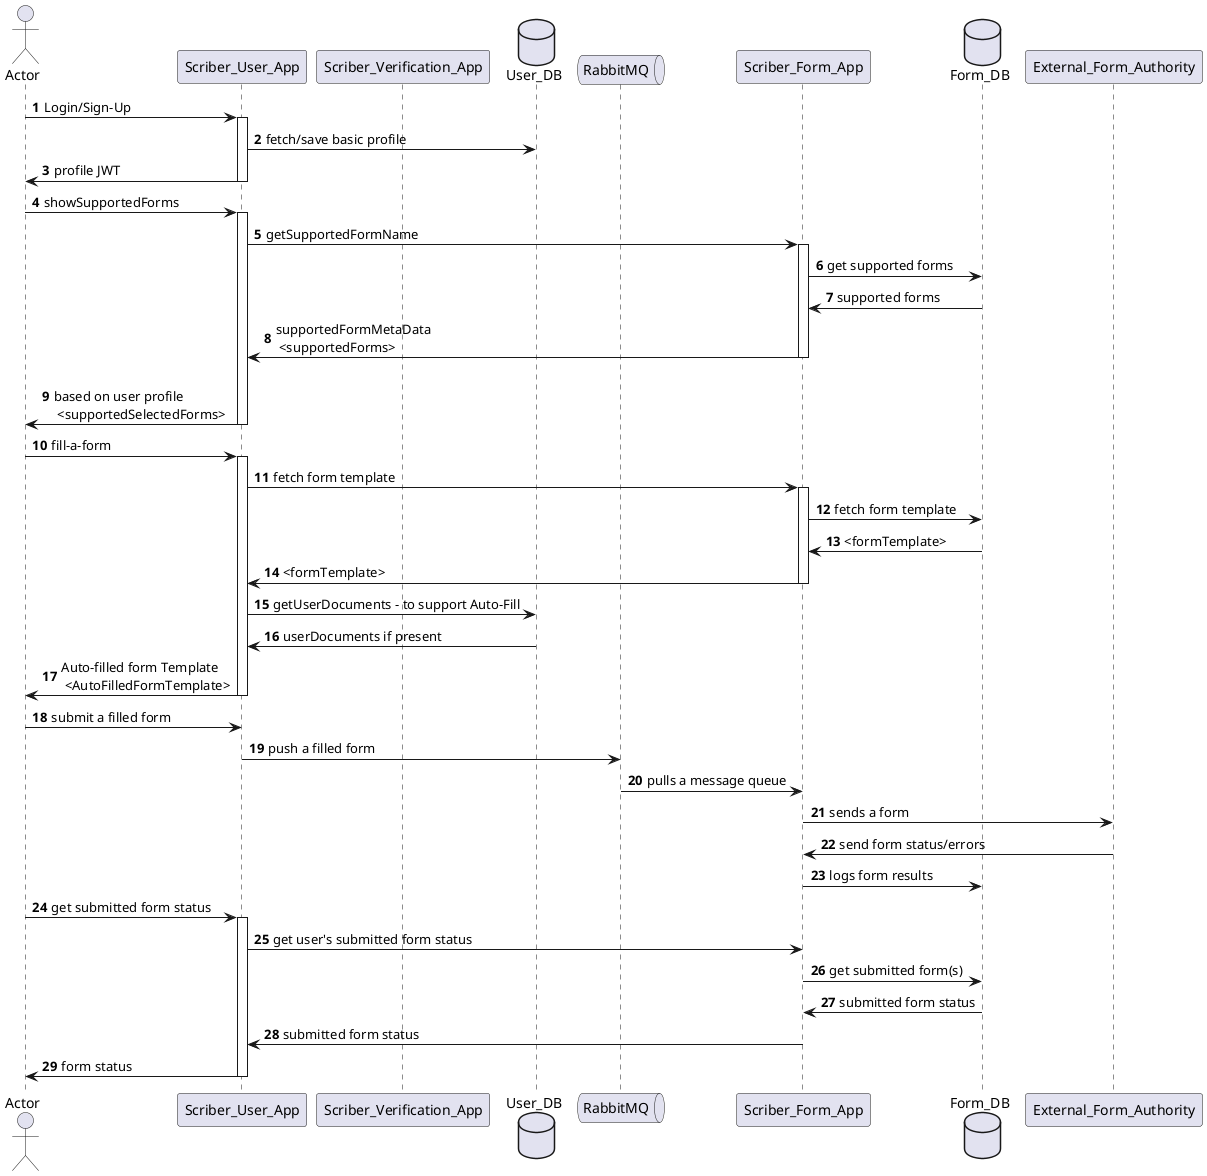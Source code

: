 @startuml
autonumber

actor  Actor as user
participant Scriber_User_App as userApp
participant Scriber_Verification_App as mlApp
database    User_DB  as userDB
queue       RabbitMQ as rabbit
participant Scriber_Form_App as formApp
database    Form_DB  as formDB
participant External_Form_Authority as exAuth
user -> userApp : Login/Sign-Up
activate userApp
userApp -> userDB : fetch/save basic profile
userApp -> user : profile JWT
deactivate userApp


user -> userApp : showSupportedForms
activate userApp
userApp -> formApp : getSupportedFormName
activate formApp
formApp -> formDB : get supported forms
formDB -> formApp : supported forms
formApp -> userApp : supportedFormMetaData \n <supportedForms>
deactivate formApp
userApp -> user : \nbased on user profile \n <supportedSelectedForms>
deactivate userApp

user -> userApp : fill-a-form
activate userApp
userApp -> formApp : fetch form template
activate formApp
formApp -> formDB : fetch form template
formDB -> formApp : <formTemplate>
formApp -> userApp : <formTemplate>
deactivate formApp
userApp -> userDB : getUserDocuments - to support Auto-Fill
userDB -> userApp : userDocuments if present
userApp -> user : Auto-filled form Template \n <AutoFilledFormTemplate>
deactivate userApp

user -> userApp : submit a filled form
userApp -> rabbit : push a filled form
rabbit -> formApp : pulls a message queue
formApp -> exAuth : sends a form
exAuth -> formApp : send form status/errors
formApp -> formDB : logs form results

user -> userApp : get submitted form status
activate userApp
userApp -> formApp : get user's submitted form status
formApp -> formDB : get submitted form(s)
formDB -> formApp : submitted form status
formApp -> userApp : submitted form status
userApp -> user : form status
deactivate userApp





'Foo -> Foo1 : To actor
'Foo -> Foo2 : To boundary
'Foo -> Foo3 : To control
'Foo -> Foo4 : To entity
'Foo -> Foo5 : To database
'Foo -> Foo6 : To collections
'Foo -> Foo7: To queue
@enduml